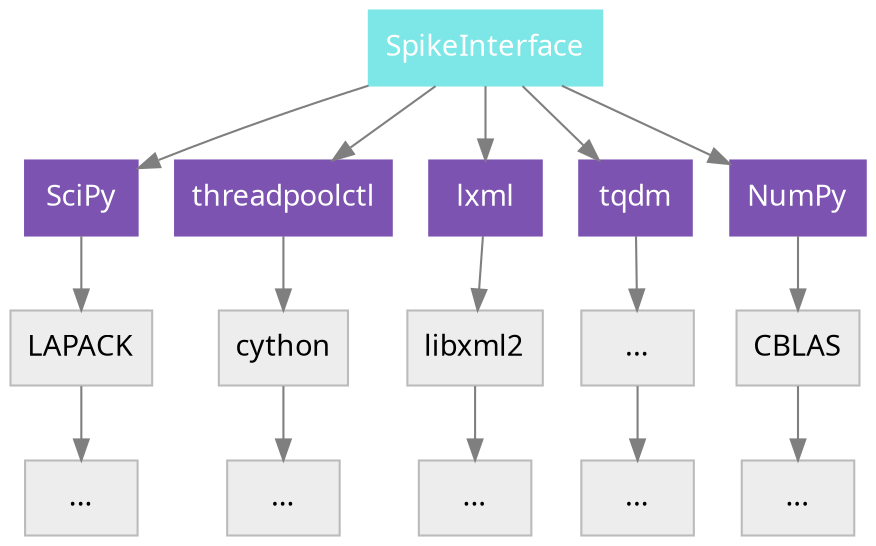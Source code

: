 digraph graphname {
    size="10,26";
    rankdir="TB";
    graph [pad="0.07", fontname = "sans"];
    node [fontname ="sans", fillcolor=grey93, style=filled, color="#BBBBBB", shape=box];
    edge [fontname ="sans", color=gray50];
    a[label="SpikeInterface", fillcolor="#7DE6E6", fontcolor="#FFFFFF", color="#7DE6E6"];
    b[label="SciPy", fillcolor="#7c53b0", color="#7c53b0", fontcolor="#FFFFFF"];
    c[label="threadpoolctl", fillcolor="#7c53b0", color="#7c53b0", fontcolor="#FFFFFF"];
    d[label="lxml", fillcolor="#7c53b0", color="#7c53b0", fontcolor="#FFFFFF"];
    e[label="tqdm", fillcolor="#7c53b0", color="#7c53b0", fontcolor="#FFFFFF"];
    f[label="NumPy", fillcolor="#7c53b0", color="#7c53b0", fontcolor="#FFFFFF"];
    g[label="cython", fillcolor=grey93];
    h[label="...", fillcolor=grey93];
    i[label="CBLAS", fillcolor=grey93];
    j[label="LAPACK"];
    0[label="libxml2"];
    1[label="..."];
    2[label="..."];
    3[label="..."];
    4[label="..."];
    5[label="..."];

    a -> {b; c; d; e; f};
    b -> {j;};
    g -> {h;};
    c -> {g;};
    f -> {i};
    d -> 0;
    e -> 1;
    0 -> {2;};
    1 -> {3;};
    i -> 4;
    j -> 5;

    {rank=same; b; c; d; e; f}
}
